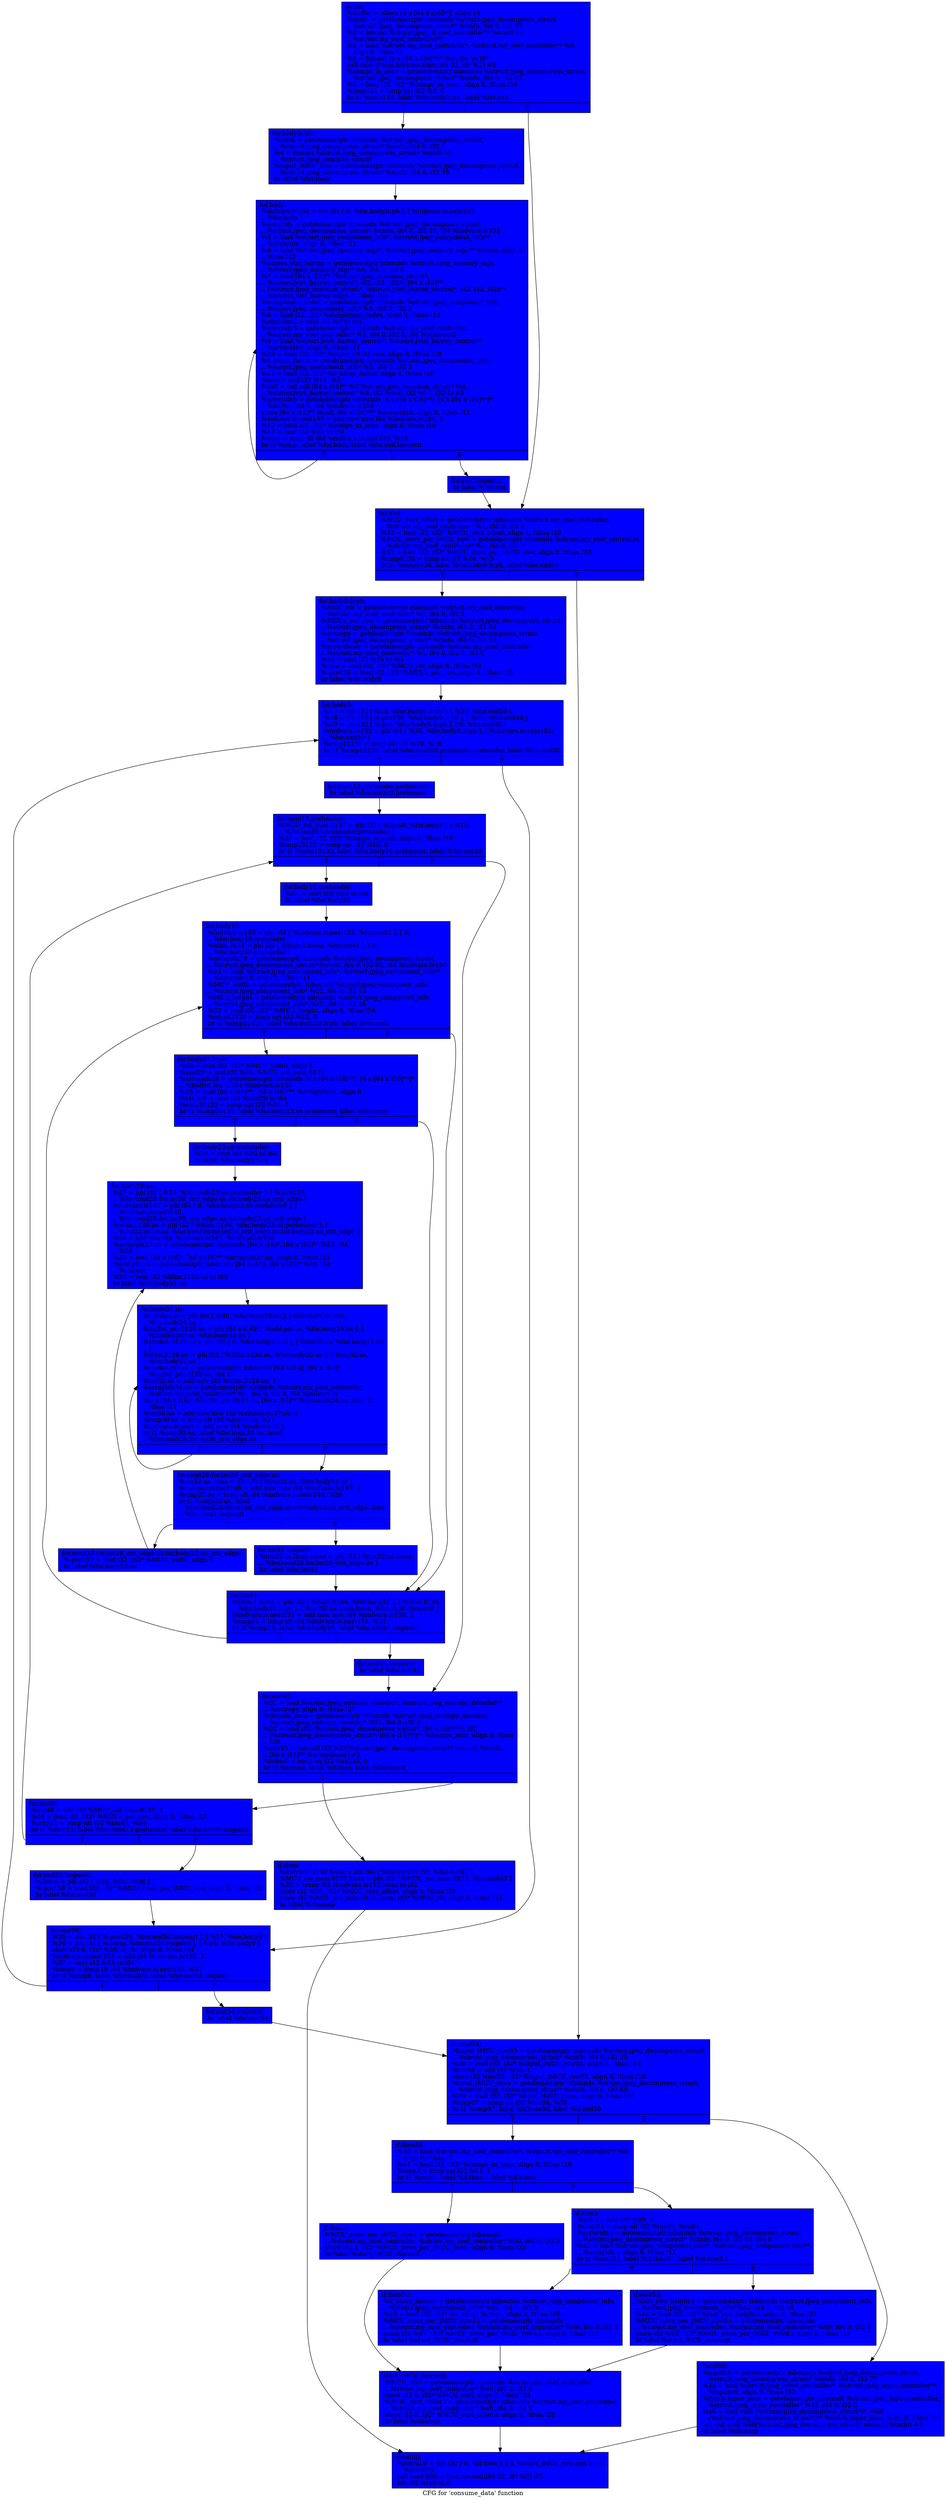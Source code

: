 digraph "CFG for 'consume_data' function" {
	label="CFG for 'consume_data' function";

	Node0x585a190 [shape=record, style = filled, fillcolor = blue, label="{entry:\l  %buffer = alloca [4 x [64 x i16]**], align 16\l  %coef1 = getelementptr inbounds %struct.jpeg_decompress_struct,\l... %struct.jpeg_decompress_struct* %cinfo, i64 0, i32 75\l  %0 = bitcast %struct.jpeg_d_coef_controller** %coef1 to\l... %struct.my_coef_controller**\l  %1 = load %struct.my_coef_controller*, %struct.my_coef_controller** %0,\l... align 8, !tbaa !2\l  %2 = bitcast [4 x [64 x i16]**]* %buffer to i8*\l  call void @llvm.lifetime.start(i64 32, i8* %2) #5\l  %comps_in_scan = getelementptr inbounds %struct.jpeg_decompress_struct,\l... %struct.jpeg_decompress_struct* %cinfo, i64 0, i32 62\l  %3 = load i32, i32* %comps_in_scan, align 8, !tbaa !10\l  %cmp141 = icmp sgt i32 %3, 0\l  br i1 %cmp141, label %for.body.lr.ph, label %for.end\l|{<s0>T|<s1>F}}"];
	Node0x585a190:s0 -> Node0x585ac20;
	Node0x585a190:s1 -> Node0x585ad00;
	Node0x585ac20 [shape=record, style = filled, fillcolor = blue, label="{for.body.lr.ph:                                   \l  %mem = getelementptr inbounds %struct.jpeg_decompress_struct,\l... %struct.jpeg_decompress_struct* %cinfo, i64 0, i32 1\l  %4 = bitcast %struct.jpeg_decompress_struct* %cinfo to\l... %struct.jpeg_common_struct*\l  %input_iMCU_row = getelementptr inbounds %struct.jpeg_decompress_struct,\l... %struct.jpeg_decompress_struct* %cinfo, i64 0, i32 35\l  br label %for.body\l}"];
	Node0x585ac20 -> Node0x585aff0;
	Node0x585aff0 [shape=record, style = filled, fillcolor = blue, label="{for.body:                                         \l  %indvars.iv154 = phi i64 [ 0, %for.body.lr.ph ], [ %indvars.iv.next155,\l... %for.body ]\l  %arrayidx = getelementptr inbounds %struct.jpeg_decompress_struct,\l... %struct.jpeg_decompress_struct* %cinfo, i64 0, i32 63, i64 %indvars.iv154\l  %5 = load %struct.jpeg_component_info*, %struct.jpeg_component_info**\l... %arrayidx, align 8, !tbaa !11\l  %6 = load %struct.jpeg_memory_mgr*, %struct.jpeg_memory_mgr** %mem, align 8,\l... !tbaa !12\l  %access_virt_barray = getelementptr inbounds %struct.jpeg_memory_mgr,\l... %struct.jpeg_memory_mgr* %6, i64 0, i32 8\l  %7 = load [64 x i16]** (%struct.jpeg_common_struct*,\l... %struct.jvirt_barray_control*, i32, i32, i32)*, [64 x i16]**\l... (%struct.jpeg_common_struct*, %struct.jvirt_barray_control*, i32, i32, i32)**\l... %access_virt_barray, align 8, !tbaa !13\l  %component_index = getelementptr inbounds %struct.jpeg_component_info,\l... %struct.jpeg_component_info* %5, i64 0, i32 1\l  %8 = load i32, i32* %component_index, align 4, !tbaa !16\l  %idxprom2 = sext i32 %8 to i64\l  %arrayidx3 = getelementptr inbounds %struct.my_coef_controller,\l... %struct.my_coef_controller* %1, i64 0, i32 5, i64 %idxprom2\l  %9 = load %struct.jvirt_barray_control*, %struct.jvirt_barray_control**\l... %arrayidx3, align 8, !tbaa !11\l  %10 = load i32, i32* %input_iMCU_row, align 8, !tbaa !18\l  %v_samp_factor = getelementptr inbounds %struct.jpeg_component_info,\l... %struct.jpeg_component_info* %5, i64 0, i32 3\l  %11 = load i32, i32* %v_samp_factor, align 4, !tbaa !19\l  %mul = mul i32 %11, %10\l  %call = tail call [64 x i16]** %7(%struct.jpeg_common_struct* %4,\l... %struct.jvirt_barray_control* %9, i32 %mul, i32 %11, i32 1) #5\l  %arrayidx6 = getelementptr inbounds [4 x [64 x i16]**], [4 x [64 x i16]**]*\l... %buffer, i64 0, i64 %indvars.iv154\l  store [64 x i16]** %call, [64 x i16]*** %arrayidx6, align 8, !tbaa !11\l  %indvars.iv.next155 = add nuw nsw i64 %indvars.iv154, 1\l  %12 = load i32, i32* %comps_in_scan, align 8, !tbaa !10\l  %13 = sext i32 %12 to i64\l  %cmp = icmp slt i64 %indvars.iv.next155, %13\l  br i1 %cmp, label %for.body, label %for.end.loopexit\l|{<s0>T|<s1>F}}"];
	Node0x585aff0:s0 -> Node0x585aff0;
	Node0x585aff0:s1 -> Node0x585d8f0;
	Node0x585d8f0 [shape=record, style = filled, fillcolor = blue, label="{for.end.loopexit:                                 \l  br label %for.end\l}"];
	Node0x585d8f0 -> Node0x585ad00;
	Node0x585ad00 [shape=record, style = filled, fillcolor = blue, label="{for.end:                                          \l  %MCU_vert_offset = getelementptr inbounds %struct.my_coef_controller,\l... %struct.my_coef_controller* %1, i64 0, i32 2\l  %14 = load i32, i32* %MCU_vert_offset, align 4, !tbaa !20\l  %MCU_rows_per_iMCU_row = getelementptr inbounds %struct.my_coef_controller,\l... %struct.my_coef_controller* %1, i64 0, i32 3\l  %15 = load i32, i32* %MCU_rows_per_iMCU_row, align 8, !tbaa !23\l  %cmp8138 = icmp slt i32 %14, %15\l  br i1 %cmp8138, label %for.body9.lr.ph, label %for.end54\l|{<s0>T|<s1>F}}"];
	Node0x585ad00:s0 -> Node0x585e4b0;
	Node0x585ad00:s1 -> Node0x585e560;
	Node0x585e4b0 [shape=record, style = filled, fillcolor = blue, label="{for.body9.lr.ph:                                  \l  %MCU_ctr = getelementptr inbounds %struct.my_coef_controller,\l... %struct.my_coef_controller* %1, i64 0, i32 1\l  %MCUs_per_row = getelementptr inbounds %struct.jpeg_decompress_struct,\l... %struct.jpeg_decompress_struct* %cinfo, i64 0, i32 64\l  %entropy = getelementptr inbounds %struct.jpeg_decompress_struct,\l... %struct.jpeg_decompress_struct* %cinfo, i64 0, i32 79\l  %arraydecay = getelementptr inbounds %struct.my_coef_controller,\l... %struct.my_coef_controller* %1, i64 0, i32 4, i64 0\l  %16 = sext i32 %14 to i64\l  %.pre = load i32, i32* %MCU_ctr, align 8, !tbaa !24\l  %.pre156 = load i32, i32* %MCUs_per_row, align 8, !tbaa !25\l  br label %for.body9\l}"];
	Node0x585e4b0 -> Node0x585f2c0;
	Node0x585f2c0 [shape=record, style = filled, fillcolor = blue, label="{for.body9:                                        \l  %17 = phi i32 [ %15, %for.body9.lr.ph ], [ %35, %for.end50 ]\l  %18 = phi i32 [ %.pre156, %for.body9.lr.ph ], [ %36, %for.end50 ]\l  %19 = phi i32 [ %.pre, %for.body9.lr.ph ], [ 0, %for.end50 ]\l  %indvars.iv152 = phi i64 [ %16, %for.body9.lr.ph ], [ %indvars.iv.next153,\l... %for.end50 ]\l  %cmp11136 = icmp ult i32 %19, %18\l  br i1 %cmp11136, label %for.cond13.preheader.preheader, label %for.end50\l|{<s0>T|<s1>F}}"];
	Node0x585f2c0:s0 -> Node0x585fa40;
	Node0x585f2c0:s1 -> Node0x585f480;
	Node0x585fa40 [shape=record, style = filled, fillcolor = blue, label="{for.cond13.preheader.preheader:                   \l  br label %for.cond13.preheader\l}"];
	Node0x585fa40 -> Node0x585fbf0;
	Node0x585fbf0 [shape=record, style = filled, fillcolor = blue, label="{for.cond13.preheader:                             \l  %MCU_col_num.0137 = phi i32 [ %inc49, %for.inc48 ], [ %19,\l... %for.cond13.preheader.preheader ]\l  %20 = load i32, i32* %comps_in_scan, align 8, !tbaa !10\l  %cmp15133 = icmp sgt i32 %20, 0\l  br i1 %cmp15133, label %for.body16.preheader, label %for.end43\l|{<s0>T|<s1>F}}"];
	Node0x585fbf0:s0 -> Node0x584fcb0;
	Node0x585fbf0:s1 -> Node0x584fdb0;
	Node0x584fcb0 [shape=record, style = filled, fillcolor = blue, label="{for.body16.preheader:                             \l  %21 = sext i32 %20 to i64\l  br label %for.body16\l}"];
	Node0x584fcb0 -> Node0x584fef0;
	Node0x584fef0 [shape=record, style = filled, fillcolor = blue, label="{for.body16:                                       \l  %indvars.iv150 = phi i64 [ %indvars.iv.next151, %for.inc41 ], [ 0,\l... %for.body16.preheader ]\l  %blkn.0134 = phi i32 [ %blkn.1.lcssa, %for.inc41 ], [ 0,\l... %for.body16.preheader ]\l  %arrayidx19 = getelementptr inbounds %struct.jpeg_decompress_struct,\l... %struct.jpeg_decompress_struct* %cinfo, i64 0, i32 63, i64 %indvars.iv150\l  %22 = load %struct.jpeg_component_info*, %struct.jpeg_component_info**\l... %arrayidx19, align 8, !tbaa !11\l  %MCU_width = getelementptr inbounds %struct.jpeg_component_info,\l... %struct.jpeg_component_info* %22, i64 0, i32 13\l  %MCU_height = getelementptr inbounds %struct.jpeg_component_info,\l... %struct.jpeg_component_info* %22, i64 0, i32 14\l  %23 = load i32, i32* %MCU_height, align 8, !tbaa !26\l  %cmp22129 = icmp sgt i32 %23, 0\l  br i1 %cmp22129, label %for.body23.lr.ph, label %for.inc41\l|{<s0>T|<s1>F}}"];
	Node0x584fef0:s0 -> Node0x5850c90;
	Node0x584fef0:s1 -> Node0x5850070;
	Node0x5850c90 [shape=record, style = filled, fillcolor = blue, label="{for.body23.lr.ph:                                 \l  %24 = load i32, i32* %MCU_width, align 4\l  %mul20 = mul i32 %24, %MCU_col_num.0137\l  %arrayidx26 = getelementptr inbounds [4 x [64 x i16]**], [4 x [64 x i16]**]*\l... %buffer, i64 0, i64 %indvars.iv150\l  %25 = load [64 x i16]**, [64 x i16]*** %arrayidx26, align 8\l  %idx.ext = zext i32 %mul20 to i64\l  %cmp30125 = icmp sgt i32 %24, 0\l  br i1 %cmp30125, label %for.body23.us.preheader, label %for.inc41\l|{<s0>T|<s1>F}}"];
	Node0x5850c90:s0 -> Node0x5851130;
	Node0x5850c90:s1 -> Node0x5850070;
	Node0x5851130 [shape=record, style = filled, fillcolor = blue, label="{for.body23.us.preheader:                          \l  %26 = sext i32 %23 to i64\l  br label %for.body23.us\l}"];
	Node0x5851130 -> Node0x58512c0;
	Node0x58512c0 [shape=record, style = filled, fillcolor = blue, label="{for.body23.us:                                    \l  %27 = phi i32 [ %24, %for.body23.us.preheader ], [ %.pre157,\l... %for.cond28.for.inc38_crit_edge.us.for.body23.us_crit_edge ]\l  %indvars.iv147 = phi i64 [ 0, %for.body23.us.preheader ], [\l... %indvars.iv.next148,\l... %for.cond28.for.inc38_crit_edge.us.for.body23.us_crit_edge ]\l  %blkn.1130.us = phi i32 [ %blkn.0134, %for.body23.us.preheader ], [\l... %inc32.us.lcssa, %for.cond28.for.inc38_crit_edge.us.for.body23.us_crit_edge ]\l  %28 = add nsw i64 %indvars.iv147, %indvars.iv152\l  %arrayidx27.us = getelementptr inbounds [64 x i16]*, [64 x i16]** %25, i64\l... %28\l  %29 = load [64 x i16]*, [64 x i16]** %arrayidx27.us, align 8, !tbaa !11\l  %add.ptr.us = getelementptr inbounds [64 x i16], [64 x i16]* %29, i64\l... %idx.ext\l  %30 = sext i32 %blkn.1130.us to i64\l  br label %for.body31.us\l}"];
	Node0x58512c0 -> Node0x5867680;
	Node0x5867680 [shape=record, style = filled, fillcolor = blue, label="{for.body31.us:                                    \l  %indvars.iv = phi i64 [ %30, %for.body23.us ], [ %indvars.iv.next,\l... %for.body31.us ]\l  %buffer_ptr.0128.us = phi [64 x i16]* [ %add.ptr.us, %for.body23.us ], [\l... %incdec.ptr.us, %for.body31.us ]\l  %xindex.0127.us = phi i32 [ 0, %for.body23.us ], [ %inc36.us, %for.body31.us\l... ]\l  %blkn.2126.us = phi i32 [ %blkn.1130.us, %for.body23.us ], [ %inc32.us,\l... %for.body31.us ]\l  %incdec.ptr.us = getelementptr inbounds [64 x i16], [64 x i16]*\l... %buffer_ptr.0128.us, i64 1\l  %inc32.us = add nsw i32 %blkn.2126.us, 1\l  %arrayidx34.us = getelementptr inbounds %struct.my_coef_controller,\l... %struct.my_coef_controller* %1, i64 0, i32 4, i64 %indvars.iv\l  store [64 x i16]* %buffer_ptr.0128.us, [64 x i16]** %arrayidx34.us, align 8,\l... !tbaa !11\l  %inc36.us = add nuw nsw i32 %xindex.0127.us, 1\l  %cmp30.us = icmp slt i32 %inc36.us, %27\l  %indvars.iv.next = add nsw i64 %indvars.iv, 1\l  br i1 %cmp30.us, label %for.body31.us, label\l... %for.cond28.for.inc38_crit_edge.us\l|{<s0>T|<s1>F}}"];
	Node0x5867680:s0 -> Node0x5867680;
	Node0x5867680:s1 -> Node0x58682b0;
	Node0x58682b0 [shape=record, style = filled, fillcolor = blue, label="{for.cond28.for.inc38_crit_edge.us:                \l  %inc32.us.lcssa = phi i32 [ %inc32.us, %for.body31.us ]\l  %indvars.iv.next148 = add nuw nsw i64 %indvars.iv147, 1\l  %cmp22.us = icmp slt i64 %indvars.iv.next148, %26\l  br i1 %cmp22.us, label\l... %for.cond28.for.inc38_crit_edge.us.for.body23.us_crit_edge, label\l... %for.inc41.loopexit\l|{<s0>T|<s1>F}}"];
	Node0x58682b0:s0 -> Node0x58514c0;
	Node0x58682b0:s1 -> Node0x58684f0;
	Node0x58514c0 [shape=record, style = filled, fillcolor = blue, label="{for.cond28.for.inc38_crit_edge.us.for.body23.us_crit_edge: \l  %.pre157 = load i32, i32* %MCU_width, align 4\l  br label %for.body23.us\l}"];
	Node0x58514c0 -> Node0x58512c0;
	Node0x58684f0 [shape=record, style = filled, fillcolor = blue, label="{for.inc41.loopexit:                               \l  %inc32.us.lcssa.lcssa = phi i32 [ %inc32.us.lcssa,\l... %for.cond28.for.inc38_crit_edge.us ]\l  br label %for.inc41\l}"];
	Node0x58684f0 -> Node0x5850070;
	Node0x5850070 [shape=record, style = filled, fillcolor = blue, label="{for.inc41:                                        \l  %blkn.1.lcssa = phi i32 [ %blkn.0134, %for.body16 ], [ %blkn.0134,\l... %for.body23.lr.ph ], [ %inc32.us.lcssa.lcssa, %for.inc41.loopexit ]\l  %indvars.iv.next151 = add nuw nsw i64 %indvars.iv150, 1\l  %cmp15 = icmp slt i64 %indvars.iv.next151, %21\l  br i1 %cmp15, label %for.body16, label %for.end43.loopexit\l|{<s0>T|<s1>F}}"];
	Node0x5850070:s0 -> Node0x584fef0;
	Node0x5850070:s1 -> Node0x5868630;
	Node0x5868630 [shape=record, style = filled, fillcolor = blue, label="{for.end43.loopexit:                               \l  br label %for.end43\l}"];
	Node0x5868630 -> Node0x584fdb0;
	Node0x584fdb0 [shape=record, style = filled, fillcolor = blue, label="{for.end43:                                        \l  %31 = load %struct.jpeg_entropy_decoder*, %struct.jpeg_entropy_decoder**\l... %entropy, align 8, !tbaa !27\l  %decode_mcu = getelementptr inbounds %struct.jpeg_entropy_decoder,\l... %struct.jpeg_entropy_decoder* %31, i64 0, i32 1\l  %32 = load i32 (%struct.jpeg_decompress_struct*, [64 x i16]**)*, i32\l... (%struct.jpeg_decompress_struct*, [64 x i16]**)** %decode_mcu, align 8, !tbaa\l... !28\l  %call45 = tail call i32 %32(%struct.jpeg_decompress_struct* nonnull %cinfo,\l... [64 x i16]** %arraydecay) #5\l  %tobool = icmp eq i32 %call45, 0\l  br i1 %tobool, label %if.then, label %for.inc48\l|{<s0>T|<s1>F}}"];
	Node0x584fdb0:s0 -> Node0x5868d50;
	Node0x584fdb0:s1 -> Node0x585fd30;
	Node0x5868d50 [shape=record, style = filled, fillcolor = blue, label="{if.then:                                          \l  %indvars.iv152.lcssa = phi i64 [ %indvars.iv152, %for.end43 ]\l  %MCU_col_num.0137.lcssa = phi i32 [ %MCU_col_num.0137, %for.end43 ]\l  %33 = trunc i64 %indvars.iv152.lcssa to i32\l  store i32 %33, i32* %MCU_vert_offset, align 4, !tbaa !20\l  store i32 %MCU_col_num.0137.lcssa, i32* %MCU_ctr, align 8, !tbaa !24\l  br label %cleanup\l}"];
	Node0x5868d50 -> Node0x5869040;
	Node0x585fd30 [shape=record, style = filled, fillcolor = blue, label="{for.inc48:                                        \l  %inc49 = add i32 %MCU_col_num.0137, 1\l  %34 = load i32, i32* %MCUs_per_row, align 8, !tbaa !25\l  %cmp11 = icmp ult i32 %inc49, %34\l  br i1 %cmp11, label %for.cond13.preheader, label %for.end50.loopexit\l|{<s0>T|<s1>F}}"];
	Node0x585fd30:s0 -> Node0x585fbf0;
	Node0x585fd30:s1 -> Node0x585fdb0;
	Node0x585fdb0 [shape=record, style = filled, fillcolor = blue, label="{for.end50.loopexit:                               \l  %.lcssa = phi i32 [ %34, %for.inc48 ]\l  %.pre158 = load i32, i32* %MCU_rows_per_iMCU_row, align 8, !tbaa !23\l  br label %for.end50\l}"];
	Node0x585fdb0 -> Node0x585f480;
	Node0x585f480 [shape=record, style = filled, fillcolor = blue, label="{for.end50:                                        \l  %35 = phi i32 [ %.pre158, %for.end50.loopexit ], [ %17, %for.body9 ]\l  %36 = phi i32 [ %.lcssa, %for.end50.loopexit ], [ %18, %for.body9 ]\l  store i32 0, i32* %MCU_ctr, align 8, !tbaa !24\l  %indvars.iv.next153 = add i64 %indvars.iv152, 1\l  %37 = sext i32 %35 to i64\l  %cmp8 = icmp slt i64 %indvars.iv.next153, %37\l  br i1 %cmp8, label %for.body9, label %for.end54.loopexit\l|{<s0>T|<s1>F}}"];
	Node0x585f480:s0 -> Node0x585f2c0;
	Node0x585f480:s1 -> Node0x58506d0;
	Node0x58506d0 [shape=record, style = filled, fillcolor = blue, label="{for.end54.loopexit:                               \l  br label %for.end54\l}"];
	Node0x58506d0 -> Node0x585e560;
	Node0x585e560 [shape=record, style = filled, fillcolor = blue, label="{for.end54:                                        \l  %input_iMCU_row55 = getelementptr inbounds %struct.jpeg_decompress_struct,\l... %struct.jpeg_decompress_struct* %cinfo, i64 0, i32 35\l  %38 = load i32, i32* %input_iMCU_row55, align 8, !tbaa !18\l  %inc56 = add i32 %38, 1\l  store i32 %inc56, i32* %input_iMCU_row55, align 8, !tbaa !18\l  %total_iMCU_rows = getelementptr inbounds %struct.jpeg_decompress_struct,\l... %struct.jpeg_decompress_struct* %cinfo, i64 0, i32 60\l  %39 = load i32, i32* %total_iMCU_rows, align 8, !tbaa !30\l  %cmp57 = icmp ult i32 %inc56, %39\l  br i1 %cmp57, label %if.then58, label %if.end59\l|{<s0>T|<s1>F}}"];
	Node0x585e560:s0 -> Node0x58507d0;
	Node0x585e560:s1 -> Node0x586a8e0;
	Node0x58507d0 [shape=record, style = filled, fillcolor = blue, label="{if.then58:                                        \l  %40 = load %struct.my_coef_controller*, %struct.my_coef_controller** %0,\l... align 8, !tbaa !2\l  %41 = load i32, i32* %comps_in_scan, align 8, !tbaa !10\l  %cmp.i = icmp sgt i32 %41, 1\l  br i1 %cmp.i, label %if.then.i, label %if.else.i\l|{<s0>T|<s1>F}}"];
	Node0x58507d0:s0 -> Node0x586ab30;
	Node0x58507d0:s1 -> Node0x586abe0;
	Node0x586ab30 [shape=record, style = filled, fillcolor = blue, label="{if.then.i:                                        \l  %MCU_rows_per_iMCU_row.i = getelementptr inbounds\l... %struct.my_coef_controller, %struct.my_coef_controller* %40, i64 0, i32 3\l  store i32 1, i32* %MCU_rows_per_iMCU_row.i, align 8, !tbaa !23\l  br label %start_iMCU_row.exit\l}"];
	Node0x586ab30 -> Node0x586af00;
	Node0x586abe0 [shape=record, style = filled, fillcolor = blue, label="{if.else.i:                                        \l  %sub.i = add i32 %39, -1\l  %cmp2.i = icmp ult i32 %inc56, %sub.i\l  %arrayidx.i = getelementptr inbounds %struct.jpeg_decompress_struct,\l... %struct.jpeg_decompress_struct* %cinfo, i64 0, i32 63, i64 0\l  %42 = load %struct.jpeg_component_info*, %struct.jpeg_component_info**\l... %arrayidx.i, align 8, !tbaa !11\l  br i1 %cmp2.i, label %if.then3.i, label %if.else5.i\l|{<s0>T|<s1>F}}"];
	Node0x586abe0:s0 -> Node0x586b200;
	Node0x586abe0:s1 -> Node0x586b2b0;
	Node0x586b200 [shape=record, style = filled, fillcolor = blue, label="{if.then3.i:                                       \l  %v_samp_factor.i = getelementptr inbounds %struct.jpeg_component_info,\l... %struct.jpeg_component_info* %42, i64 0, i32 3\l  %43 = load i32, i32* %v_samp_factor.i, align 4, !tbaa !19\l  %MCU_rows_per_iMCU_row4.i = getelementptr inbounds\l... %struct.my_coef_controller, %struct.my_coef_controller* %40, i64 0, i32 3\l  store i32 %43, i32* %MCU_rows_per_iMCU_row4.i, align 8, !tbaa !23\l  br label %start_iMCU_row.exit\l}"];
	Node0x586b200 -> Node0x586af00;
	Node0x586b2b0 [shape=record, style = filled, fillcolor = blue, label="{if.else5.i:                                       \l  %last_row_height.i = getelementptr inbounds %struct.jpeg_component_info,\l... %struct.jpeg_component_info* %42, i64 0, i32 18\l  %44 = load i32, i32* %last_row_height.i, align 8, !tbaa !31\l  %MCU_rows_per_iMCU_row8.i = getelementptr inbounds\l... %struct.my_coef_controller, %struct.my_coef_controller* %40, i64 0, i32 3\l  store i32 %44, i32* %MCU_rows_per_iMCU_row8.i, align 8, !tbaa !23\l  br label %start_iMCU_row.exit\l}"];
	Node0x586b2b0 -> Node0x586af00;
	Node0x586af00 [shape=record, style = filled, fillcolor = blue, label="{start_iMCU_row.exit:                              \l  %MCU_ctr.i = getelementptr inbounds %struct.my_coef_controller,\l... %struct.my_coef_controller* %40, i64 0, i32 1\l  store i32 0, i32* %MCU_ctr.i, align 8, !tbaa !24\l  %MCU_vert_offset.i = getelementptr inbounds %struct.my_coef_controller,\l... %struct.my_coef_controller* %40, i64 0, i32 2\l  store i32 0, i32* %MCU_vert_offset.i, align 4, !tbaa !20\l  br label %cleanup\l}"];
	Node0x586af00 -> Node0x5869040;
	Node0x586a8e0 [shape=record, style = filled, fillcolor = blue, label="{if.end59:                                         \l  %inputctl = getelementptr inbounds %struct.jpeg_decompress_struct,\l... %struct.jpeg_decompress_struct* %cinfo, i64 0, i32 77\l  %45 = load %struct.jpeg_input_controller*, %struct.jpeg_input_controller**\l... %inputctl, align 8, !tbaa !32\l  %finish_input_pass = getelementptr inbounds %struct.jpeg_input_controller,\l... %struct.jpeg_input_controller* %45, i64 0, i32 3\l  %46 = load void (%struct.jpeg_decompress_struct*)*, void\l... (%struct.jpeg_decompress_struct*)** %finish_input_pass, align 8, !tbaa !33\l  tail call void %46(%struct.jpeg_decompress_struct* nonnull %cinfo) #5\l  br label %cleanup\l}"];
	Node0x586a8e0 -> Node0x5869040;
	Node0x5869040 [shape=record, style = filled, fillcolor = blue, label="{cleanup:                                          \l  %retval.0 = phi i32 [ 0, %if.then ], [ 3, %start_iMCU_row.exit ], [ 4,\l... %if.end59 ]\l  call void @llvm.lifetime.end(i64 32, i8* %2) #5\l  ret i32 %retval.0\l}"];
}
